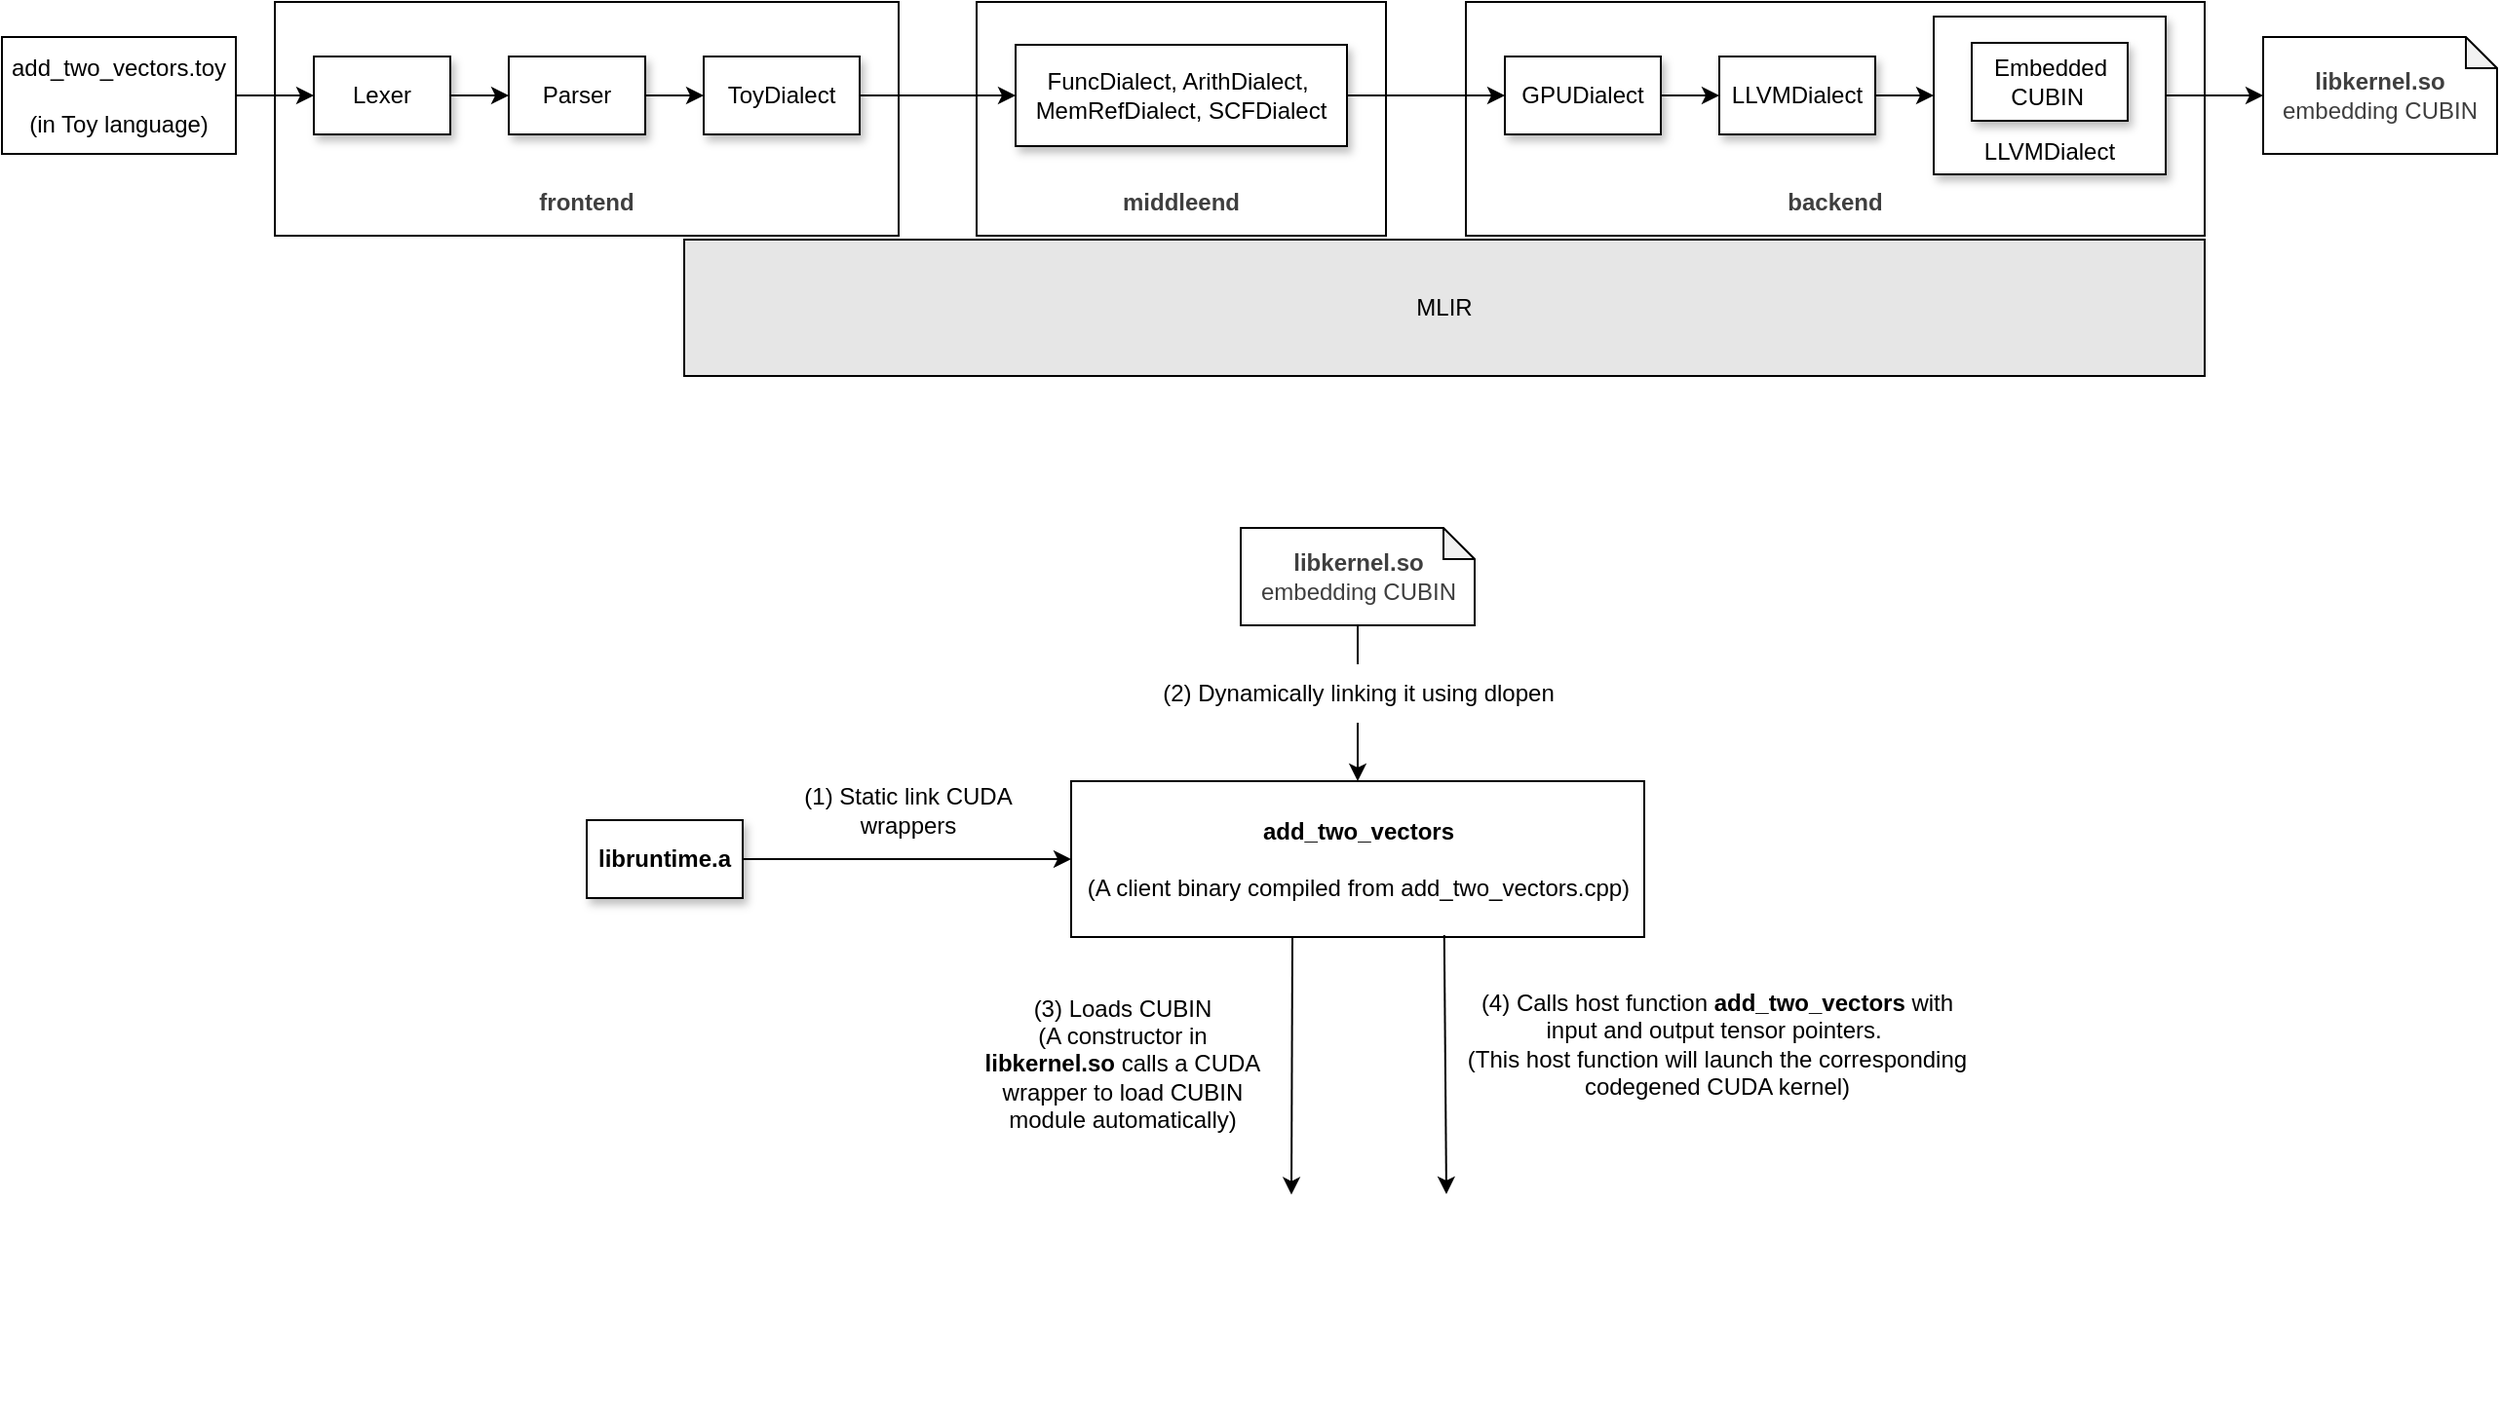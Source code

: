 <mxfile>
    <diagram id="_UfH88LaWWufwA8tiMGC" name="Page-1">
        <mxGraphModel dx="1450" dy="588" grid="0" gridSize="10" guides="1" tooltips="1" connect="1" arrows="1" fold="1" page="0" pageScale="1" pageWidth="1000" pageHeight="700" math="0" shadow="0">
            <root>
                <mxCell id="0"/>
                <mxCell id="1" parent="0"/>
                <mxCell id="31" value="MLIR" style="whiteSpace=wrap;html=1;fillColor=#E6E6E6;" parent="1" vertex="1">
                    <mxGeometry x="330" y="212" width="780" height="70" as="geometry"/>
                </mxCell>
                <mxCell id="2" value="add_two_vectors.toy&lt;div&gt;&lt;br&gt;&lt;/div&gt;&lt;div&gt;(in Toy language)&lt;/div&gt;" style="whiteSpace=wrap;html=1;" parent="1" vertex="1">
                    <mxGeometry x="-20" y="108" width="120" height="60" as="geometry"/>
                </mxCell>
                <mxCell id="5" value="&lt;div&gt;&lt;b&gt;&lt;br&gt;&lt;/b&gt;&lt;/div&gt;&lt;div&gt;&lt;b&gt;&lt;br&gt;&lt;/b&gt;&lt;/div&gt;&lt;div&gt;&lt;b&gt;&lt;br&gt;&lt;/b&gt;&lt;/div&gt;&lt;div&gt;&lt;b&gt;&lt;br&gt;&lt;/b&gt;&lt;/div&gt;&lt;div&gt;&lt;span style=&quot;background-color: transparent; color: rgb(63, 63, 63);&quot;&gt;&lt;b&gt;&lt;br&gt;&lt;/b&gt;&lt;/span&gt;&lt;/div&gt;&lt;div&gt;&lt;span style=&quot;background-color: transparent; color: rgb(63, 63, 63);&quot;&gt;&lt;b&gt;&lt;br&gt;&lt;/b&gt;&lt;/span&gt;&lt;/div&gt;&lt;div&gt;&lt;span style=&quot;background-color: transparent; color: rgb(63, 63, 63);&quot;&gt;&lt;b&gt;frontend&lt;/b&gt;&lt;/span&gt;&lt;/div&gt;" style="whiteSpace=wrap;html=1;" parent="1" vertex="1">
                    <mxGeometry x="120" y="90" width="320" height="120" as="geometry"/>
                </mxCell>
                <mxCell id="3" value="ToyDialect" style="whiteSpace=wrap;html=1;shadow=1;" parent="1" vertex="1">
                    <mxGeometry x="340" y="118" width="80" height="40" as="geometry"/>
                </mxCell>
                <mxCell id="8" style="edgeStyle=none;html=1;exitX=1;exitY=0.5;exitDx=0;exitDy=0;entryX=0;entryY=0.5;entryDx=0;entryDy=0;" parent="1" source="6" target="7" edge="1">
                    <mxGeometry relative="1" as="geometry"/>
                </mxCell>
                <mxCell id="6" value="Lexer" style="whiteSpace=wrap;html=1;shadow=1;" parent="1" vertex="1">
                    <mxGeometry x="140" y="118" width="70" height="40" as="geometry"/>
                </mxCell>
                <mxCell id="9" style="edgeStyle=none;html=1;exitX=1;exitY=0.5;exitDx=0;exitDy=0;" parent="1" source="7" target="3" edge="1">
                    <mxGeometry relative="1" as="geometry"/>
                </mxCell>
                <mxCell id="7" value="Parser" style="whiteSpace=wrap;html=1;shadow=1;" parent="1" vertex="1">
                    <mxGeometry x="240" y="118" width="70" height="40" as="geometry"/>
                </mxCell>
                <mxCell id="10" value="&lt;div&gt;&lt;b&gt;&lt;br&gt;&lt;/b&gt;&lt;/div&gt;&lt;div&gt;&lt;b&gt;&lt;br&gt;&lt;/b&gt;&lt;/div&gt;&lt;div&gt;&lt;b&gt;&lt;br&gt;&lt;/b&gt;&lt;/div&gt;&lt;div&gt;&lt;b&gt;&lt;br&gt;&lt;/b&gt;&lt;/div&gt;&lt;div&gt;&lt;span style=&quot;background-color: transparent; color: rgb(63, 63, 63);&quot;&gt;&lt;b&gt;&lt;br&gt;&lt;/b&gt;&lt;/span&gt;&lt;/div&gt;&lt;div&gt;&lt;span style=&quot;background-color: transparent; color: rgb(63, 63, 63);&quot;&gt;&lt;b&gt;&lt;br&gt;&lt;/b&gt;&lt;/span&gt;&lt;/div&gt;&lt;div&gt;&lt;span style=&quot;background-color: transparent; color: rgb(63, 63, 63);&quot;&gt;&lt;b&gt;middleend&lt;/b&gt;&lt;/span&gt;&lt;/div&gt;" style="whiteSpace=wrap;html=1;" parent="1" vertex="1">
                    <mxGeometry x="480" y="90" width="210" height="120" as="geometry"/>
                </mxCell>
                <mxCell id="11" value="&lt;div&gt;&lt;b&gt;&lt;br&gt;&lt;/b&gt;&lt;/div&gt;&lt;div&gt;&lt;b&gt;&lt;br&gt;&lt;/b&gt;&lt;/div&gt;&lt;div&gt;&lt;b&gt;&lt;br&gt;&lt;/b&gt;&lt;/div&gt;&lt;div&gt;&lt;b&gt;&lt;br&gt;&lt;/b&gt;&lt;/div&gt;&lt;div&gt;&lt;span style=&quot;background-color: transparent; color: rgb(63, 63, 63);&quot;&gt;&lt;b&gt;&lt;br&gt;&lt;/b&gt;&lt;/span&gt;&lt;/div&gt;&lt;div&gt;&lt;span style=&quot;background-color: transparent; color: rgb(63, 63, 63);&quot;&gt;&lt;b&gt;&lt;br&gt;&lt;/b&gt;&lt;/span&gt;&lt;/div&gt;&lt;div&gt;&lt;span style=&quot;background-color: transparent; color: rgb(63, 63, 63);&quot;&gt;&lt;b&gt;backend&lt;/b&gt;&lt;/span&gt;&lt;/div&gt;" style="whiteSpace=wrap;html=1;" parent="1" vertex="1">
                    <mxGeometry x="731" y="90" width="379" height="120" as="geometry"/>
                </mxCell>
                <mxCell id="12" style="edgeStyle=none;html=1;exitX=1;exitY=0.5;exitDx=0;exitDy=0;entryX=0;entryY=0.5;entryDx=0;entryDy=0;" parent="1" source="2" target="6" edge="1">
                    <mxGeometry relative="1" as="geometry"/>
                </mxCell>
                <mxCell id="16" style="edgeStyle=none;html=1;exitX=1;exitY=0.5;exitDx=0;exitDy=0;entryX=0;entryY=0.5;entryDx=0;entryDy=0;" parent="1" target="15" edge="1">
                    <mxGeometry relative="1" as="geometry">
                        <mxPoint x="561" y="138" as="sourcePoint"/>
                    </mxGeometry>
                </mxCell>
                <mxCell id="13" value="FuncDialect, ArithDialect,&amp;nbsp;&lt;div&gt;MemRefDialect, SCFDialect&lt;/div&gt;" style="whiteSpace=wrap;html=1;shadow=1;" parent="1" vertex="1">
                    <mxGeometry x="500" y="112" width="170" height="52" as="geometry"/>
                </mxCell>
                <mxCell id="14" style="edgeStyle=none;html=1;exitX=1;exitY=0.5;exitDx=0;exitDy=0;entryX=0;entryY=0.5;entryDx=0;entryDy=0;" parent="1" source="3" target="13" edge="1">
                    <mxGeometry relative="1" as="geometry"/>
                </mxCell>
                <mxCell id="18" style="edgeStyle=none;html=1;exitX=1;exitY=0.5;exitDx=0;exitDy=0;entryX=0;entryY=0.5;entryDx=0;entryDy=0;" parent="1" source="15" target="17" edge="1">
                    <mxGeometry relative="1" as="geometry"/>
                </mxCell>
                <mxCell id="15" value="GPUDialect" style="whiteSpace=wrap;html=1;shadow=1;" parent="1" vertex="1">
                    <mxGeometry x="751" y="118" width="80" height="40" as="geometry"/>
                </mxCell>
                <mxCell id="17" value="&lt;div&gt;&lt;font color=&quot;#000000&quot;&gt;LLVMDialect&lt;/font&gt;&lt;/div&gt;" style="whiteSpace=wrap;html=1;shadow=1;" parent="1" vertex="1">
                    <mxGeometry x="861" y="118" width="80" height="40" as="geometry"/>
                </mxCell>
                <mxCell id="24" value="&lt;div style=&quot;color: rgb(63, 63, 63); scrollbar-color: rgb(226, 226, 226) rgb(251, 251, 251);&quot;&gt;&lt;b&gt;libkernel.so &lt;/b&gt;embedding CUBIN&lt;/div&gt;" style="shape=note;whiteSpace=wrap;html=1;backgroundOutline=1;darkOpacity=0.05;size=16;" parent="1" vertex="1">
                    <mxGeometry x="1140" y="108" width="120" height="60" as="geometry"/>
                </mxCell>
                <mxCell id="25" style="edgeStyle=none;html=1;exitX=1;exitY=0.5;exitDx=0;exitDy=0;entryX=0;entryY=0.5;entryDx=0;entryDy=0;" parent="1" source="17" target="28" edge="1">
                    <mxGeometry relative="1" as="geometry"/>
                </mxCell>
                <mxCell id="28" value="&lt;div&gt;&lt;br&gt;&lt;/div&gt;&lt;div&gt;&lt;br&gt;&lt;/div&gt;&lt;div&gt;&lt;br&gt;&lt;/div&gt;&lt;div&gt;&lt;br&gt;&lt;/div&gt;&lt;div&gt;&lt;span style=&quot;color: rgb(0, 0, 0);&quot;&gt;LLVMDialect&lt;/span&gt;&lt;/div&gt;" style="whiteSpace=wrap;html=1;shadow=1;" parent="1" vertex="1">
                    <mxGeometry x="971" y="97.5" width="119" height="81" as="geometry"/>
                </mxCell>
                <mxCell id="29" value="&lt;div&gt;&lt;font color=&quot;#000000&quot;&gt;Embedded CUBIN&amp;nbsp;&lt;/font&gt;&lt;/div&gt;" style="whiteSpace=wrap;html=1;shadow=1;" parent="1" vertex="1">
                    <mxGeometry x="990.5" y="111" width="80" height="40" as="geometry"/>
                </mxCell>
                <mxCell id="30" style="edgeStyle=none;html=1;entryX=0;entryY=0.5;entryDx=0;entryDy=0;entryPerimeter=0;exitX=1;exitY=0.5;exitDx=0;exitDy=0;" parent="1" source="28" target="24" edge="1">
                    <mxGeometry relative="1" as="geometry"/>
                </mxCell>
                <mxCell id="32" value="&lt;b&gt;add_two_vectors&lt;/b&gt;&lt;div&gt;&lt;font color=&quot;#000000&quot;&gt;&lt;br&gt;&lt;/font&gt;&lt;div&gt;(A client binary compiled from&amp;nbsp;&lt;span style=&quot;color: rgb(0, 0, 0); background-color: transparent;&quot;&gt;add_two_vectors.cpp)&lt;/span&gt;&lt;/div&gt;&lt;/div&gt;" style="whiteSpace=wrap;html=1;" vertex="1" parent="1">
                    <mxGeometry x="528.5" y="490" width="294" height="80" as="geometry"/>
                </mxCell>
                <mxCell id="34" style="edgeStyle=none;html=1;entryX=0.5;entryY=0;entryDx=0;entryDy=0;" edge="1" parent="1" source="33" target="32">
                    <mxGeometry relative="1" as="geometry"/>
                </mxCell>
                <mxCell id="33" value="&lt;div style=&quot;color: rgb(63, 63, 63); scrollbar-color: rgb(226, 226, 226) rgb(251, 251, 251);&quot;&gt;&lt;b&gt;libkernel.so &lt;/b&gt;embedding CUBIN&lt;/div&gt;" style="shape=note;whiteSpace=wrap;html=1;backgroundOutline=1;darkOpacity=0.05;size=16;" vertex="1" parent="1">
                    <mxGeometry x="615.5" y="360" width="120" height="50" as="geometry"/>
                </mxCell>
                <mxCell id="35" value="(2) Dynamically linking it using dlopen" style="text;strokeColor=none;align=center;fillColor=#FFFFFF;html=1;verticalAlign=middle;whiteSpace=wrap;rounded=0;" vertex="1" parent="1">
                    <mxGeometry x="565.5" y="430" width="220" height="30" as="geometry"/>
                </mxCell>
                <mxCell id="36" value="" style="shape=image;verticalLabelPosition=bottom;labelBackgroundColor=default;verticalAlign=top;aspect=fixed;imageAspect=0;image=https://static.vecteezy.com/system/resources/previews/012/869/103/non_2x/gpu-icon-style-vector.jpg;clipPath=inset(22% 4% 22.67% 3.33%);" vertex="1" parent="1">
                    <mxGeometry x="575.5" y="700" width="200" height="119.42" as="geometry"/>
                </mxCell>
                <mxCell id="38" style="edgeStyle=none;html=1;entryX=0;entryY=0.5;entryDx=0;entryDy=0;" edge="1" parent="1" source="37" target="32">
                    <mxGeometry relative="1" as="geometry"/>
                </mxCell>
                <mxCell id="37" value="&lt;b&gt;libruntime.a&lt;/b&gt;" style="whiteSpace=wrap;html=1;shadow=1;" vertex="1" parent="1">
                    <mxGeometry x="280" y="510" width="80" height="40" as="geometry"/>
                </mxCell>
                <mxCell id="39" value="(1) Static link CUDA wrappers" style="text;strokeColor=none;align=center;fillColor=#FFFFFF;html=1;verticalAlign=middle;whiteSpace=wrap;rounded=0;" vertex="1" parent="1">
                    <mxGeometry x="370" y="490" width="150" height="30" as="geometry"/>
                </mxCell>
                <mxCell id="40" style="edgeStyle=none;html=1;entryX=0.33;entryY=0.019;entryDx=0;entryDy=0;entryPerimeter=0;" edge="1" parent="1" target="36">
                    <mxGeometry relative="1" as="geometry">
                        <mxPoint x="642" y="570" as="sourcePoint"/>
                        <mxPoint x="640" y="640" as="targetPoint"/>
                    </mxGeometry>
                </mxCell>
                <mxCell id="41" value="(3) Loads CUBIN&lt;div&gt;(A constructor in &lt;b&gt;libkernel.so &lt;/b&gt;calls&amp;nbsp;a CUDA wrapper to load CUBIN module automatically)&lt;/div&gt;" style="text;strokeColor=none;align=center;fillColor=#FFFFFF;html=1;verticalAlign=middle;whiteSpace=wrap;rounded=0;" vertex="1" parent="1">
                    <mxGeometry x="480" y="620" width="150" height="30" as="geometry"/>
                </mxCell>
                <mxCell id="42" style="edgeStyle=none;html=1;exitX=0.651;exitY=0.988;exitDx=0;exitDy=0;exitPerimeter=0;" edge="1" parent="1" source="32">
                    <mxGeometry relative="1" as="geometry">
                        <mxPoint x="719.5" y="570" as="sourcePoint"/>
                        <mxPoint x="721" y="702" as="targetPoint"/>
                    </mxGeometry>
                </mxCell>
                <mxCell id="43" value="(4) Calls host function&amp;nbsp;&lt;b&gt;add_two_vectors&lt;/b&gt;&amp;nbsp;with input and output tensor pointers.&amp;nbsp;&lt;div&gt;(This host function will launch the corresponding codegened CUDA kernel)&lt;/div&gt;" style="text;strokeColor=none;align=center;fillColor=#FFFFFF;html=1;verticalAlign=middle;whiteSpace=wrap;rounded=0;" vertex="1" parent="1">
                    <mxGeometry x="730" y="610" width="260" height="30" as="geometry"/>
                </mxCell>
            </root>
        </mxGraphModel>
    </diagram>
</mxfile>